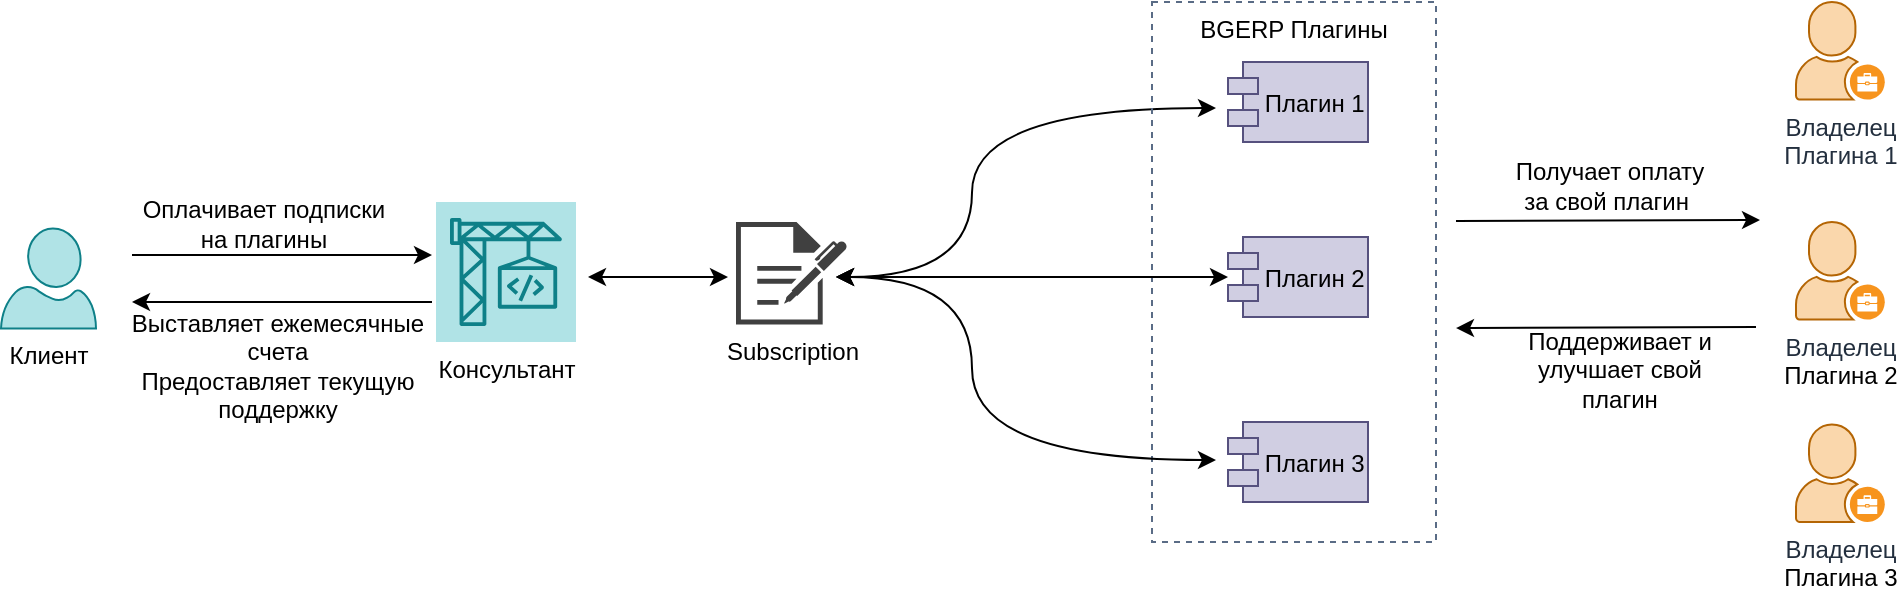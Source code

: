 <mxfile compressed="false" version="20.3.0" type="device" pages="2">
  <diagram id="-YQtXBwrtJD2vOdr6RwO" name="Page-2">
    <mxGraphModel dx="1929" dy="875" grid="1" gridSize="10" guides="1" tooltips="1" connect="1" arrows="1" fold="1" page="1" pageScale="1" pageWidth="827" pageHeight="1169" math="0" shadow="0">
      <root>
        <mxCell id="DSBpvsaAotULgExrWG27-0" />
        <mxCell id="DSBpvsaAotULgExrWG27-1" parent="DSBpvsaAotULgExrWG27-0" />
        <mxCell id="785O34qDf-zVEBAu9AOr-14" style="edgeStyle=orthogonalEdgeStyle;curved=1;rounded=0;orthogonalLoop=1;jettySize=auto;html=1;entryX=0;entryY=0.5;entryDx=0;entryDy=0;startArrow=classic;startFill=1;" parent="DSBpvsaAotULgExrWG27-1" edge="1">
          <mxGeometry relative="1" as="geometry">
            <mxPoint x="-434" y="187.5" as="sourcePoint" />
            <mxPoint x="-364" y="187.5" as="targetPoint" />
          </mxGeometry>
        </mxCell>
        <mxCell id="785O34qDf-zVEBAu9AOr-17" style="edgeStyle=orthogonalEdgeStyle;curved=1;rounded=0;orthogonalLoop=1;jettySize=auto;html=1;exitX=1;exitY=0.5;exitDx=0;exitDy=0;startArrow=classic;startFill=1;" parent="DSBpvsaAotULgExrWG27-1" edge="1">
          <mxGeometry relative="1" as="geometry">
            <Array as="points">
              <mxPoint x="-242" y="188" />
              <mxPoint x="-242" y="103" />
            </Array>
            <mxPoint x="-120" y="103" as="targetPoint" />
            <mxPoint x="-310" y="187.5" as="sourcePoint" />
          </mxGeometry>
        </mxCell>
        <mxCell id="785O34qDf-zVEBAu9AOr-6" value="BGERP Плагины" style="fillColor=none;strokeColor=#5A6C86;dashed=1;verticalAlign=top;fontStyle=0;fontColor=#000000;" parent="DSBpvsaAotULgExrWG27-1" vertex="1">
          <mxGeometry x="-152" y="50" width="142" height="270" as="geometry" />
        </mxCell>
        <mxCell id="785O34qDf-zVEBAu9AOr-24" value="" style="endArrow=classic;html=1;rounded=0;curved=1;" parent="DSBpvsaAotULgExrWG27-1" edge="1">
          <mxGeometry width="50" height="50" relative="1" as="geometry">
            <mxPoint x="-662" y="176.5" as="sourcePoint" />
            <mxPoint x="-512" y="176.5" as="targetPoint" />
          </mxGeometry>
        </mxCell>
        <mxCell id="785O34qDf-zVEBAu9AOr-26" value="Оплачивает подписки&lt;br&gt;на плагины" style="text;html=1;strokeColor=none;fillColor=none;align=center;verticalAlign=middle;whiteSpace=wrap;rounded=0;" parent="DSBpvsaAotULgExrWG27-1" vertex="1">
          <mxGeometry x="-660" y="146.25" width="128" height="30" as="geometry" />
        </mxCell>
        <mxCell id="785O34qDf-zVEBAu9AOr-27" value="" style="endArrow=classic;html=1;rounded=0;curved=1;" parent="DSBpvsaAotULgExrWG27-1" edge="1">
          <mxGeometry width="50" height="50" relative="1" as="geometry">
            <mxPoint x="-512" y="200" as="sourcePoint" />
            <mxPoint x="-662.0" y="200" as="targetPoint" />
          </mxGeometry>
        </mxCell>
        <mxCell id="785O34qDf-zVEBAu9AOr-28" value="Выставляет ежемесячные счета&lt;br&gt;Предоставляет текущую поддержку" style="text;html=1;strokeColor=none;fillColor=none;align=center;verticalAlign=middle;whiteSpace=wrap;rounded=0;" parent="DSBpvsaAotULgExrWG27-1" vertex="1">
          <mxGeometry x="-668" y="203" width="158" height="57" as="geometry" />
        </mxCell>
        <mxCell id="785O34qDf-zVEBAu9AOr-29" value="Получает оплату&lt;br&gt;за свой плагин&amp;nbsp;" style="text;html=1;strokeColor=none;fillColor=none;align=center;verticalAlign=middle;whiteSpace=wrap;rounded=0;fontSize=12;" parent="DSBpvsaAotULgExrWG27-1" vertex="1">
          <mxGeometry x="-4" y="129" width="162" height="25" as="geometry" />
        </mxCell>
        <mxCell id="785O34qDf-zVEBAu9AOr-30" value="" style="endArrow=classic;html=1;rounded=0;curved=1;" parent="DSBpvsaAotULgExrWG27-1" edge="1">
          <mxGeometry width="50" height="50" relative="1" as="geometry">
            <mxPoint y="159.52" as="sourcePoint" />
            <mxPoint x="152" y="159.02" as="targetPoint" />
          </mxGeometry>
        </mxCell>
        <mxCell id="785O34qDf-zVEBAu9AOr-31" value="" style="endArrow=classic;html=1;rounded=0;curved=1;" parent="DSBpvsaAotULgExrWG27-1" edge="1">
          <mxGeometry width="50" height="50" relative="1" as="geometry">
            <mxPoint x="150" y="212.52" as="sourcePoint" />
            <mxPoint x="-2.274e-13" y="213.02" as="targetPoint" />
          </mxGeometry>
        </mxCell>
        <mxCell id="785O34qDf-zVEBAu9AOr-32" value="Поддерживает и улучшает свой плагин" style="text;html=1;strokeColor=none;fillColor=none;align=center;verticalAlign=middle;whiteSpace=wrap;rounded=0;" parent="DSBpvsaAotULgExrWG27-1" vertex="1">
          <mxGeometry x="21" y="217.5" width="122" height="32.5" as="geometry" />
        </mxCell>
        <mxCell id="DV32VEBp2_xvAdngHaSN-0" style="edgeStyle=orthogonalEdgeStyle;curved=1;rounded=0;orthogonalLoop=1;jettySize=auto;html=1;exitX=1;exitY=0.5;exitDx=0;exitDy=0;startArrow=classic;startFill=1;" parent="DSBpvsaAotULgExrWG27-1" edge="1">
          <mxGeometry relative="1" as="geometry">
            <mxPoint x="-310" y="187.5" as="sourcePoint" />
            <mxPoint x="-114" y="187.5" as="targetPoint" />
            <Array as="points">
              <mxPoint x="-262" y="188" />
              <mxPoint x="-262" y="188" />
            </Array>
          </mxGeometry>
        </mxCell>
        <mxCell id="DV32VEBp2_xvAdngHaSN-4" style="edgeStyle=orthogonalEdgeStyle;curved=1;rounded=0;orthogonalLoop=1;jettySize=auto;html=1;exitX=1;exitY=0.5;exitDx=0;exitDy=0;startArrow=classic;startFill=1;" parent="DSBpvsaAotULgExrWG27-1" edge="1">
          <mxGeometry relative="1" as="geometry">
            <mxPoint x="-310" y="187.5" as="sourcePoint" />
            <mxPoint x="-120" y="279" as="targetPoint" />
            <Array as="points">
              <mxPoint x="-242" y="188" />
              <mxPoint x="-242" y="279" />
            </Array>
          </mxGeometry>
        </mxCell>
        <mxCell id="81CI9wWh9y6hFNezA99m-2" value="&lt;span&gt;Клиент&lt;/span&gt;" style="verticalLabelPosition=bottom;html=1;verticalAlign=top;align=center;strokeColor=#0e8088;fillColor=#b0e3e6;shape=mxgraph.azure.user;labelBackgroundColor=none;" parent="DSBpvsaAotULgExrWG27-1" vertex="1">
          <mxGeometry x="-727.5" y="163.25" width="47.5" height="50" as="geometry" />
        </mxCell>
        <mxCell id="81CI9wWh9y6hFNezA99m-6" value="&lt;span style=&quot;color: rgb(35 , 47 , 62)&quot;&gt;Владелец&lt;br&gt;Плагина 1&lt;/span&gt;" style="shadow=0;dashed=0;html=1;strokeColor=#b46504;fillColor=#fad7ac;labelPosition=center;verticalLabelPosition=bottom;verticalAlign=top;align=center;outlineConnect=0;shape=mxgraph.veeam.company_owner;labelBackgroundColor=none;direction=east;" parent="DSBpvsaAotULgExrWG27-1" vertex="1">
          <mxGeometry x="170" y="50" width="44.4" height="48.8" as="geometry" />
        </mxCell>
        <mxCell id="81CI9wWh9y6hFNezA99m-8" value="&lt;font color=&quot;#232f3e&quot;&gt;Владелец&lt;br&gt;&lt;/font&gt;Плагина 2" style="shadow=0;dashed=0;html=1;strokeColor=#b46504;fillColor=#fad7ac;labelPosition=center;verticalLabelPosition=bottom;verticalAlign=top;align=center;outlineConnect=0;shape=mxgraph.veeam.company_owner;labelBackgroundColor=none;direction=east;" parent="DSBpvsaAotULgExrWG27-1" vertex="1">
          <mxGeometry x="170" y="160" width="44.4" height="48.8" as="geometry" />
        </mxCell>
        <mxCell id="81CI9wWh9y6hFNezA99m-9" value="&lt;font color=&quot;#232f3e&quot;&gt;Владелец&lt;br&gt;&lt;/font&gt;Плагина 3" style="shadow=0;dashed=0;html=1;strokeColor=#b46504;fillColor=#fad7ac;labelPosition=center;verticalLabelPosition=bottom;verticalAlign=top;align=center;outlineConnect=0;shape=mxgraph.veeam.company_owner;labelBackgroundColor=none;direction=east;" parent="DSBpvsaAotULgExrWG27-1" vertex="1">
          <mxGeometry x="170" y="261.2" width="44.4" height="48.8" as="geometry" />
        </mxCell>
        <mxCell id="81CI9wWh9y6hFNezA99m-13" value="Плагин 1 " style="shape=module;align=left;spacingLeft=20;align=center;verticalAlign=middle;labelBackgroundColor=none;fillColor=#d0cee2;jettyWidth=15;jettyHeight=8;strokeColor=#56517e;" parent="DSBpvsaAotULgExrWG27-1" vertex="1">
          <mxGeometry x="-114" y="80" width="70" height="40" as="geometry" />
        </mxCell>
        <mxCell id="81CI9wWh9y6hFNezA99m-14" value="Плагин 2 " style="shape=module;align=left;spacingLeft=20;align=center;verticalAlign=middle;labelBackgroundColor=none;fillColor=#d0cee2;jettyWidth=15;jettyHeight=8;strokeColor=#56517e;" parent="DSBpvsaAotULgExrWG27-1" vertex="1">
          <mxGeometry x="-114" y="167.5" width="70" height="40" as="geometry" />
        </mxCell>
        <mxCell id="81CI9wWh9y6hFNezA99m-15" value="Плагин 3 " style="shape=module;align=left;spacingLeft=20;align=center;verticalAlign=middle;labelBackgroundColor=none;fillColor=#d0cee2;jettyWidth=15;jettyHeight=8;strokeColor=#56517e;" parent="DSBpvsaAotULgExrWG27-1" vertex="1">
          <mxGeometry x="-114" y="260" width="70" height="40" as="geometry" />
        </mxCell>
        <mxCell id="81CI9wWh9y6hFNezA99m-18" value="Консультант" style="sketch=0;points=[[0,0,0],[0.25,0,0],[0.5,0,0],[0.75,0,0],[1,0,0],[0,1,0],[0.25,1,0],[0.5,1,0],[0.75,1,0],[1,1,0],[0,0.25,0],[0,0.5,0],[0,0.75,0],[1,0.25,0],[1,0.5,0],[1,0.75,0]];outlineConnect=0;gradientDirection=north;fillColor=#b0e3e6;strokeColor=#0e8088;dashed=0;verticalLabelPosition=bottom;verticalAlign=top;align=center;html=1;fontSize=12;fontStyle=0;aspect=fixed;shape=mxgraph.aws4.resourceIcon;resIcon=mxgraph.aws4.codebuild;labelBackgroundColor=none;" parent="DSBpvsaAotULgExrWG27-1" vertex="1">
          <mxGeometry x="-510" y="150" width="70" height="70" as="geometry" />
        </mxCell>
        <mxCell id="AzPZ-loim3uA4tV18Kak-0" value="&lt;span style=&quot;background-color: rgb(255, 255, 255);&quot;&gt;Subscription&lt;/span&gt;" style="sketch=0;pointerEvents=1;shadow=0;dashed=0;html=1;strokeColor=none;fillColor=#404040;labelPosition=center;verticalLabelPosition=bottom;verticalAlign=top;outlineConnect=0;align=center;shape=mxgraph.office.concepts.sign_up;" vertex="1" parent="DSBpvsaAotULgExrWG27-1">
          <mxGeometry x="-360" y="160" width="55.56" height="51.2" as="geometry" />
        </mxCell>
      </root>
    </mxGraphModel>
  </diagram>
  <diagram id="6tY0Vj5RdtnJcPItD3VR" name="Page-1">
    <mxGraphModel dx="1186" dy="587" grid="1" gridSize="10" guides="1" tooltips="1" connect="1" arrows="1" fold="1" page="1" pageScale="1" pageWidth="850" pageHeight="1100" math="0" shadow="0">
      <root>
        <mxCell id="0" />
        <mxCell id="1" parent="0" />
        <mxCell id="0R1qAQ1jFFHAe7dVqIl4-91" value="" style="edgeStyle=elbowEdgeStyle;elbow=horizontal;endArrow=classic;html=1;strokeWidth=2;entryX=0;entryY=0;entryDx=0;entryDy=0;strokeColor=#CC6600;dashed=1;" parent="1" target="0R1qAQ1jFFHAe7dVqIl4-65" edge="1">
          <mxGeometry width="50" height="50" relative="1" as="geometry">
            <mxPoint x="160" y="320" as="sourcePoint" />
            <mxPoint x="210" y="270" as="targetPoint" />
            <Array as="points">
              <mxPoint x="300" y="350" />
            </Array>
          </mxGeometry>
        </mxCell>
        <mxCell id="0R1qAQ1jFFHAe7dVqIl4-85" value="" style="curved=1;endArrow=classic;html=1;dashed=1;strokeWidth=2;strokeColor=#CC6600;entryX=0;entryY=0.5;entryDx=0;entryDy=0;" parent="1" target="0R1qAQ1jFFHAe7dVqIl4-84" edge="1">
          <mxGeometry width="50" height="50" relative="1" as="geometry">
            <mxPoint x="630" y="100" as="sourcePoint" />
            <mxPoint x="690" y="40" as="targetPoint" />
            <Array as="points">
              <mxPoint x="630" y="80" />
              <mxPoint x="660" y="59" />
            </Array>
          </mxGeometry>
        </mxCell>
        <mxCell id="0R1qAQ1jFFHAe7dVqIl4-58" value="" style="edgeStyle=elbowEdgeStyle;elbow=horizontal;endArrow=classic;html=1;dashed=1;entryX=0;entryY=1;entryDx=0;entryDy=0;strokeWidth=2;strokeColor=#CC6600;" parent="1" source="0R1qAQ1jFFHAe7dVqIl4-11" target="0R1qAQ1jFFHAe7dVqIl4-54" edge="1">
          <mxGeometry width="50" height="50" relative="1" as="geometry">
            <mxPoint x="430" y="250" as="sourcePoint" />
            <mxPoint x="340" y="170" as="targetPoint" />
            <Array as="points">
              <mxPoint x="300" y="140" />
            </Array>
          </mxGeometry>
        </mxCell>
        <mxCell id="0R1qAQ1jFFHAe7dVqIl4-11" value="" style="shape=mxgraph.bpmn.user_task;html=1;outlineConnect=0;fillColor=#FFD1A8;" parent="1" vertex="1">
          <mxGeometry x="130" y="90" width="30" height="30" as="geometry" />
        </mxCell>
        <mxCell id="0R1qAQ1jFFHAe7dVqIl4-23" value="" style="shape=mxgraph.bpmn.user_task;html=1;outlineConnect=0;fillColor=#FFB570;" parent="1" vertex="1">
          <mxGeometry x="130" y="300" width="30" height="30" as="geometry" />
        </mxCell>
        <mxCell id="0R1qAQ1jFFHAe7dVqIl4-37" value="" style="shape=image;html=1;verticalAlign=top;verticalLabelPosition=bottom;labelBackgroundColor=#ffffff;imageAspect=0;aspect=fixed;image=https://cdn3.iconfinder.com/data/icons/currency-and-cryptocurrency-signs/64/cryptocurrency_blockchain_ruble-128.png;fillColor=#FF0000;" parent="1" vertex="1">
          <mxGeometry x="171" y="270" width="40" height="40" as="geometry" />
        </mxCell>
        <mxCell id="0R1qAQ1jFFHAe7dVqIl4-38" value="" style="shape=image;html=1;verticalAlign=top;verticalLabelPosition=bottom;labelBackgroundColor=#ffffff;imageAspect=0;aspect=fixed;image=https://cdn3.iconfinder.com/data/icons/currency-and-cryptocurrency-signs/64/cryptocurrency_blockchain_euro-128.png;fillColor=#FF0000;" parent="1" vertex="1">
          <mxGeometry x="170" y="59" width="41" height="41" as="geometry" />
        </mxCell>
        <mxCell id="0R1qAQ1jFFHAe7dVqIl4-53" value="" style="rounded=0;whiteSpace=wrap;html=1;fillColor=#000000;" parent="1" vertex="1">
          <mxGeometry x="350" y="160" width="50" height="10" as="geometry" />
        </mxCell>
        <mxCell id="0R1qAQ1jFFHAe7dVqIl4-54" value="" style="rounded=0;whiteSpace=wrap;html=1;fillColor=#FF0000;" parent="1" vertex="1">
          <mxGeometry x="350" y="170" width="50" height="10" as="geometry" />
        </mxCell>
        <mxCell id="0R1qAQ1jFFHAe7dVqIl4-55" value="" style="rounded=0;whiteSpace=wrap;html=1;fillColor=#FFFF00;" parent="1" vertex="1">
          <mxGeometry x="350" y="180" width="50" height="10" as="geometry" />
        </mxCell>
        <mxCell id="0R1qAQ1jFFHAe7dVqIl4-56" value="" style="endArrow=none;html=1;entryX=1;entryY=1;entryDx=0;entryDy=0;" parent="1" target="0R1qAQ1jFFHAe7dVqIl4-55" edge="1">
          <mxGeometry width="50" height="50" relative="1" as="geometry">
            <mxPoint x="400" y="210" as="sourcePoint" />
            <mxPoint x="470" y="120" as="targetPoint" />
          </mxGeometry>
        </mxCell>
        <mxCell id="0R1qAQ1jFFHAe7dVqIl4-60" value="" style="edgeStyle=elbowEdgeStyle;elbow=horizontal;endArrow=none;html=1;exitX=1;exitY=0.25;exitDx=0;exitDy=0;startArrow=classic;startFill=1;endFill=0;entryX=0.026;entryY=0.5;entryDx=0;entryDy=0;entryPerimeter=0;" parent="1" source="h2ipRNlJ9jQQIG3xSD_K-2" target="dCiTbQoPq_PcJCpmlZOW-11" edge="1">
          <mxGeometry width="50" height="50" relative="1" as="geometry">
            <mxPoint x="287" y="89.5" as="sourcePoint" />
            <mxPoint x="524.5" y="44" as="targetPoint" />
            <Array as="points">
              <mxPoint x="380" y="90" />
              <mxPoint x="380" y="90" />
              <mxPoint x="370" y="90" />
              <mxPoint x="370" y="60" />
              <mxPoint x="350" y="43" />
              <mxPoint x="380" y="60" />
            </Array>
          </mxGeometry>
        </mxCell>
        <mxCell id="0R1qAQ1jFFHAe7dVqIl4-61" value="" style="edgeStyle=elbowEdgeStyle;elbow=horizontal;endArrow=none;html=1;startArrow=classic;startFill=1;endFill=0;exitX=1;exitY=0.75;exitDx=0;exitDy=0;" parent="1" source="h2ipRNlJ9jQQIG3xSD_K-2" edge="1">
          <mxGeometry width="50" height="50" relative="1" as="geometry">
            <mxPoint x="287" y="103" as="sourcePoint" />
            <mxPoint x="520" y="132" as="targetPoint" />
          </mxGeometry>
        </mxCell>
        <mxCell id="0R1qAQ1jFFHAe7dVqIl4-62" value="" style="shape=mxgraph.bpmn.user_task;html=1;outlineConnect=0;fillColor=#00CC00;" parent="1" vertex="1">
          <mxGeometry x="410" y="370" width="30" height="30" as="geometry" />
        </mxCell>
        <mxCell id="0R1qAQ1jFFHAe7dVqIl4-63" value="" style="rounded=0;whiteSpace=wrap;html=1;fillColor=#FFFFFF;" parent="1" vertex="1">
          <mxGeometry x="350" y="370" width="50" height="10" as="geometry" />
        </mxCell>
        <mxCell id="0R1qAQ1jFFHAe7dVqIl4-64" value="" style="rounded=0;whiteSpace=wrap;html=1;fillColor=#0000FF;" parent="1" vertex="1">
          <mxGeometry x="350" y="380" width="50" height="10" as="geometry" />
        </mxCell>
        <mxCell id="0R1qAQ1jFFHAe7dVqIl4-65" value="" style="rounded=0;whiteSpace=wrap;html=1;fillColor=#FF0000;" parent="1" vertex="1">
          <mxGeometry x="350" y="390" width="50" height="10" as="geometry" />
        </mxCell>
        <mxCell id="0R1qAQ1jFFHAe7dVqIl4-66" value="" style="endArrow=none;html=1;entryX=1;entryY=1;entryDx=0;entryDy=0;" parent="1" target="0R1qAQ1jFFHAe7dVqIl4-65" edge="1">
          <mxGeometry width="50" height="50" relative="1" as="geometry">
            <mxPoint x="400" y="420" as="sourcePoint" />
            <mxPoint x="470" y="330" as="targetPoint" />
          </mxGeometry>
        </mxCell>
        <mxCell id="0R1qAQ1jFFHAe7dVqIl4-68" value="" style="shape=mxgraph.bpmn.user_task;html=1;outlineConnect=0;fillColor=#91AFED;" parent="1" vertex="1">
          <mxGeometry x="670" y="90" width="30" height="30" as="geometry" />
        </mxCell>
        <mxCell id="0R1qAQ1jFFHAe7dVqIl4-73" value="" style="endArrow=none;html=1;startArrow=classic;startFill=1;endFill=0;exitX=1;exitY=0.75;exitDx=0;exitDy=0;" parent="1" source="h2ipRNlJ9jQQIG3xSD_K-1" edge="1">
          <mxGeometry width="50" height="50" relative="1" as="geometry">
            <mxPoint x="287" y="305" as="sourcePoint" />
            <mxPoint x="520" y="307" as="targetPoint" />
            <Array as="points" />
          </mxGeometry>
        </mxCell>
        <mxCell id="0R1qAQ1jFFHAe7dVqIl4-78" value="" style="shape=mxgraph.bpmn.user_task;html=1;outlineConnect=0;sketch=0;shadow=0;fillColor=#3399FF;" parent="1" vertex="1">
          <mxGeometry x="670" y="330" width="30" height="30" as="geometry" />
        </mxCell>
        <mxCell id="0R1qAQ1jFFHAe7dVqIl4-83" value="" style="edgeStyle=elbowEdgeStyle;elbow=horizontal;endArrow=classic;html=1;dashed=1;strokeWidth=2;strokeColor=#CC6600;" parent="1" source="0R1qAQ1jFFHAe7dVqIl4-52" target="0R1qAQ1jFFHAe7dVqIl4-68" edge="1">
          <mxGeometry width="50" height="50" relative="1" as="geometry">
            <mxPoint x="400" y="170" as="sourcePoint" />
            <mxPoint x="660" y="100" as="targetPoint" />
            <Array as="points">
              <mxPoint x="490" y="130" />
            </Array>
          </mxGeometry>
        </mxCell>
        <mxCell id="0R1qAQ1jFFHAe7dVqIl4-52" value="" style="shape=mxgraph.bpmn.user_task;html=1;outlineConnect=0;fillColor=#00FC00;" parent="1" vertex="1">
          <mxGeometry x="410" y="160" width="30" height="30" as="geometry" />
        </mxCell>
        <mxCell id="0R1qAQ1jFFHAe7dVqIl4-84" value="" style="shape=image;html=1;verticalAlign=top;verticalLabelPosition=bottom;labelBackgroundColor=#ffffff;imageAspect=0;aspect=fixed;image=https://cdn2.iconfinder.com/data/icons/tax-outline/512/N_F009_07_TaxArtboard_1-128.png;strokeColor=#000000;fillColor=#FFFFFF;" parent="1" vertex="1">
          <mxGeometry x="700" y="40" width="40" height="40" as="geometry" />
        </mxCell>
        <mxCell id="0R1qAQ1jFFHAe7dVqIl4-90" value="" style="edgeStyle=elbowEdgeStyle;elbow=horizontal;endArrow=none;html=1;strokeWidth=1;startArrow=classic;startFill=1;endFill=0;exitX=1;exitY=0.25;exitDx=0;exitDy=0;" parent="1" source="h2ipRNlJ9jQQIG3xSD_K-1" edge="1">
          <mxGeometry width="50" height="50" relative="1" as="geometry">
            <mxPoint x="287" y="291.5" as="sourcePoint" />
            <mxPoint x="520" y="140" as="targetPoint" />
            <Array as="points">
              <mxPoint x="500" y="220" />
            </Array>
          </mxGeometry>
        </mxCell>
        <mxCell id="0R1qAQ1jFFHAe7dVqIl4-92" value="" style="curved=1;endArrow=classic;html=1;dashed=1;strokeWidth=2;strokeColor=#CC6600;" parent="1" edge="1">
          <mxGeometry width="50" height="50" relative="1" as="geometry">
            <mxPoint x="320" y="390" as="sourcePoint" />
            <mxPoint x="380" y="340" as="targetPoint" />
            <Array as="points">
              <mxPoint x="320" y="360" />
              <mxPoint x="350" y="340" />
            </Array>
          </mxGeometry>
        </mxCell>
        <mxCell id="0R1qAQ1jFFHAe7dVqIl4-94" value="" style="shape=image;html=1;verticalAlign=top;verticalLabelPosition=bottom;labelBackgroundColor=#ffffff;imageAspect=0;aspect=fixed;image=https://cdn2.iconfinder.com/data/icons/tax-outline/512/N_F009_07_TaxArtboard_1-128.png;strokeColor=#000000;fillColor=#FFFFFF;" parent="1" vertex="1">
          <mxGeometry x="382.5" y="315" width="40" height="40" as="geometry" />
        </mxCell>
        <mxCell id="0R1qAQ1jFFHAe7dVqIl4-96" value="" style="edgeStyle=elbowEdgeStyle;elbow=horizontal;endArrow=classic;html=1;dashed=1;strokeColor=#CC6600;strokeWidth=2;" parent="1" target="0R1qAQ1jFFHAe7dVqIl4-78" edge="1">
          <mxGeometry width="50" height="50" relative="1" as="geometry">
            <mxPoint x="440" y="390" as="sourcePoint" />
            <mxPoint x="660" y="350" as="targetPoint" />
            <Array as="points">
              <mxPoint x="640" y="370" />
            </Array>
          </mxGeometry>
        </mxCell>
        <mxCell id="0R1qAQ1jFFHAe7dVqIl4-99" value="" style="edgeStyle=segmentEdgeStyle;endArrow=classic;html=1;dashed=1;strokeColor=#CC6600;strokeWidth=2;" parent="1" target="0R1qAQ1jFFHAe7dVqIl4-68" edge="1">
          <mxGeometry width="50" height="50" relative="1" as="geometry">
            <mxPoint x="440" y="380" as="sourcePoint" />
            <mxPoint x="490" y="330" as="targetPoint" />
            <Array as="points">
              <mxPoint x="610" y="380" />
              <mxPoint x="610" y="280" />
              <mxPoint x="685" y="280" />
            </Array>
          </mxGeometry>
        </mxCell>
        <mxCell id="0R1qAQ1jFFHAe7dVqIl4-100" value="" style="shape=image;html=1;verticalAlign=top;verticalLabelPosition=bottom;labelBackgroundColor=#ffffff;imageAspect=0;aspect=fixed;image=https://cdn1.iconfinder.com/data/icons/cryptocurrency-blockchain-fintech-free/32/Cryptocurrency_digital_contract-128.png;fillColor=#FFFFFF;" parent="1" vertex="1">
          <mxGeometry x="258.5" y="478" width="34" height="34" as="geometry" />
        </mxCell>
        <mxCell id="0R1qAQ1jFFHAe7dVqIl4-101" value="&lt;font style=&quot;font-size: 12px&quot;&gt;Subscription&lt;br&gt;Подписка&lt;/font&gt;" style="text;html=1;strokeColor=none;fillColor=none;align=center;verticalAlign=middle;whiteSpace=wrap;rounded=0;" parent="1" vertex="1">
          <mxGeometry x="314.5" y="485" width="40" height="20" as="geometry" />
        </mxCell>
        <mxCell id="0R1qAQ1jFFHAe7dVqIl4-104" value="Plugin&lt;br&gt;Плагин" style="text;html=1;strokeColor=none;fillColor=none;align=center;verticalAlign=middle;whiteSpace=wrap;rounded=0;" parent="1" vertex="1">
          <mxGeometry x="594" y="489" width="40" height="20" as="geometry" />
        </mxCell>
        <mxCell id="0R1qAQ1jFFHAe7dVqIl4-106" value="" style="shape=mxgraph.bpmn.user_task;html=1;outlineConnect=0;fillColor=#FFB570;" parent="1" vertex="1">
          <mxGeometry x="130" y="477" width="30" height="30" as="geometry" />
        </mxCell>
        <mxCell id="0R1qAQ1jFFHAe7dVqIl4-107" value="Customer&lt;br&gt;Клиент" style="text;html=1;strokeColor=none;fillColor=none;align=center;verticalAlign=middle;whiteSpace=wrap;rounded=0;" parent="1" vertex="1">
          <mxGeometry x="172.5" y="484" width="60" height="20" as="geometry" />
        </mxCell>
        <mxCell id="0R1qAQ1jFFHAe7dVqIl4-108" value="" style="shape=mxgraph.bpmn.user_task;html=1;outlineConnect=0;fillColor=#00CC00;" parent="1" vertex="1">
          <mxGeometry x="392.5" y="480" width="30" height="30" as="geometry" />
        </mxCell>
        <mxCell id="0R1qAQ1jFFHAe7dVqIl4-109" value="&lt;br&gt;Support&lt;br&gt;&lt;div&gt;Поддержка&lt;/div&gt;&lt;div&gt;&lt;br&gt;&lt;/div&gt;" style="text;html=1;strokeColor=none;fillColor=none;align=center;verticalAlign=middle;whiteSpace=wrap;rounded=0;" parent="1" vertex="1">
          <mxGeometry x="430.5" y="487" width="90" height="20" as="geometry" />
        </mxCell>
        <mxCell id="0R1qAQ1jFFHAe7dVqIl4-110" value="" style="shape=mxgraph.bpmn.user_task;html=1;outlineConnect=0;fillColor=#3399FF;" parent="1" vertex="1">
          <mxGeometry x="662.5" y="479" width="30" height="30" as="geometry" />
        </mxCell>
        <mxCell id="0R1qAQ1jFFHAe7dVqIl4-111" value="Owner&lt;br&gt;Владелец" style="text;html=1;strokeColor=none;fillColor=none;align=center;verticalAlign=middle;whiteSpace=wrap;rounded=0;" parent="1" vertex="1">
          <mxGeometry x="692.5" y="485" width="89" height="20" as="geometry" />
        </mxCell>
        <mxCell id="dCiTbQoPq_PcJCpmlZOW-1" style="edgeStyle=orthogonalEdgeStyle;rounded=0;orthogonalLoop=1;jettySize=auto;html=1;exitX=0.5;exitY=1;exitDx=0;exitDy=0;" parent="1" source="0R1qAQ1jFFHAe7dVqIl4-109" target="0R1qAQ1jFFHAe7dVqIl4-109" edge="1">
          <mxGeometry relative="1" as="geometry" />
        </mxCell>
        <mxCell id="dCiTbQoPq_PcJCpmlZOW-9" value="" style="shape=module;align=left;spacingLeft=20;align=center;verticalAlign=top;labelBackgroundColor=#FF57C1;fillColor=#3399FF;jettyWidth=14;jettyHeight=6;" parent="1" vertex="1">
          <mxGeometry x="532.5" y="482" width="39" height="30" as="geometry" />
        </mxCell>
        <mxCell id="dCiTbQoPq_PcJCpmlZOW-10" value="" style="shape=module;align=left;spacingLeft=20;align=center;verticalAlign=top;labelBackgroundColor=#FF57C1;jettyWidth=14;jettyHeight=6;fillColor=#91AFED;" parent="1" vertex="1">
          <mxGeometry x="522.5" y="120" width="39" height="30" as="geometry" />
        </mxCell>
        <mxCell id="dCiTbQoPq_PcJCpmlZOW-11" value="" style="shape=module;align=left;spacingLeft=20;align=center;verticalAlign=top;labelBackgroundColor=#FF57C1;jettyWidth=14;jettyHeight=6;fillColor=#91AFED;" parent="1" vertex="1">
          <mxGeometry x="523.5" y="29" width="39" height="30" as="geometry" />
        </mxCell>
        <mxCell id="dCiTbQoPq_PcJCpmlZOW-12" value="" style="shape=module;align=left;spacingLeft=20;align=center;verticalAlign=top;labelBackgroundColor=#FF57C1;jettyWidth=14;jettyHeight=6;fillColor=#3399FF;" parent="1" vertex="1">
          <mxGeometry x="522.5" y="285" width="39" height="30" as="geometry" />
        </mxCell>
        <mxCell id="h2ipRNlJ9jQQIG3xSD_K-1" value="" style="shape=image;html=1;verticalAlign=top;verticalLabelPosition=bottom;labelBackgroundColor=#ffffff;imageAspect=0;aspect=fixed;image=https://cdn1.iconfinder.com/data/icons/cryptocurrency-blockchain-fintech-free/32/Cryptocurrency_digital_contract-128.png;fillColor=#FFFFFF;imageBorder=none;" parent="1" vertex="1">
          <mxGeometry x="253" y="281" width="34" height="34" as="geometry" />
        </mxCell>
        <mxCell id="h2ipRNlJ9jQQIG3xSD_K-2" value="" style="shape=image;html=1;verticalAlign=top;verticalLabelPosition=bottom;labelBackgroundColor=#ffffff;imageAspect=0;aspect=fixed;image=https://cdn1.iconfinder.com/data/icons/cryptocurrency-blockchain-fintech-free/32/Cryptocurrency_digital_contract-128.png;fillColor=#FFFFFF;" parent="1" vertex="1">
          <mxGeometry x="253" y="66" width="34" height="34" as="geometry" />
        </mxCell>
      </root>
    </mxGraphModel>
  </diagram>
</mxfile>

